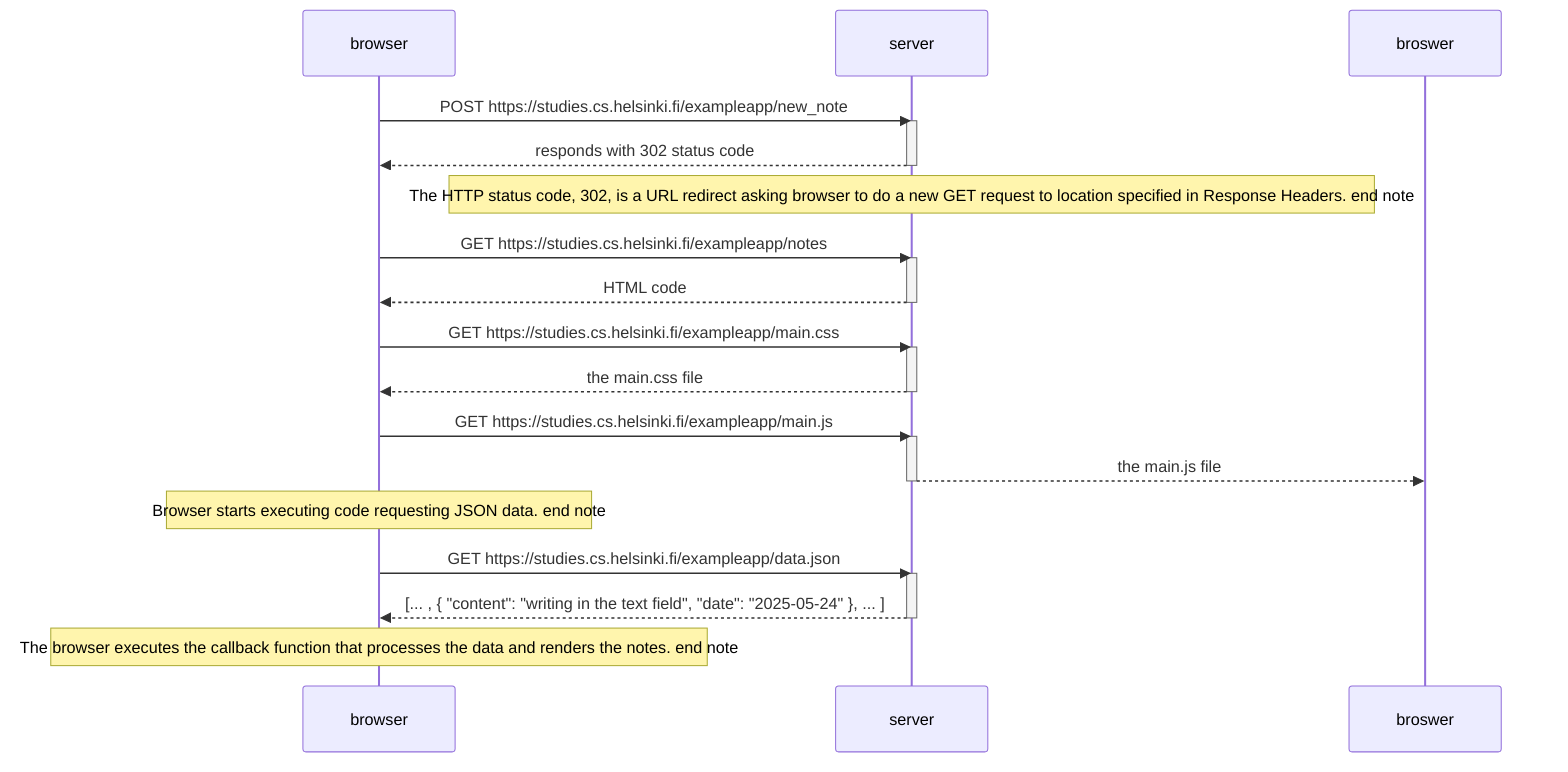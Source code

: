 sequenceDiagram
    participant browser
    participant server

    browser->>server: POST https://studies.cs.helsinki.fi/exampleapp/new_note
    activate server
    server-->>browser: responds with 302 status code
    deactivate server
    Note over server: The HTTP status code, 302, is a URL redirect asking browser to do a new GET request to location specified in Response Headers. end note

    browser->>server: GET https://studies.cs.helsinki.fi/exampleapp/notes
    activate server
    server-->>browser: HTML code
    deactivate server

    browser->>server: GET https://studies.cs.helsinki.fi/exampleapp/main.css
    activate server
    server-->>browser: the main.css file
    deactivate server

    browser->>server: GET https://studies.cs.helsinki.fi/exampleapp/main.js
    activate server
    server-->>broswer: the main.js file
    deactivate server
    Note over browser: Browser starts executing code requesting JSON data. end note

    browser->>server: GET https://studies.cs.helsinki.fi/exampleapp/data.json
    activate server
    server-->>browser: [... , { "content": "writing in the text field", "date": "2025-05-24" }, ... ]
    deactivate server

    Note over browser: The browser executes the callback function that processes the data and renders the notes. end note